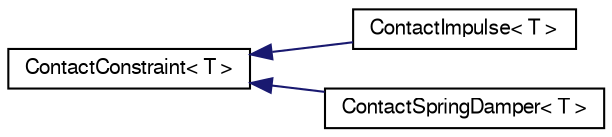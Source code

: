 digraph "Graphical Class Hierarchy"
{
  edge [fontname="FreeSans",fontsize="10",labelfontname="FreeSans",labelfontsize="10"];
  node [fontname="FreeSans",fontsize="10",shape=record];
  rankdir="LR";
  Node1 [label="ContactConstraint\< T \>",height=0.2,width=0.4,color="black", fillcolor="white", style="filled",URL="$d7/d6c/class_contact_constraint.html"];
  Node1 -> Node2 [dir="back",color="midnightblue",fontsize="10",style="solid",fontname="FreeSans"];
  Node2 [label="ContactImpulse\< T \>",height=0.2,width=0.4,color="black", fillcolor="white", style="filled",URL="$d2/dc6/class_contact_impulse.html"];
  Node1 -> Node3 [dir="back",color="midnightblue",fontsize="10",style="solid",fontname="FreeSans"];
  Node3 [label="ContactSpringDamper\< T \>",height=0.2,width=0.4,color="black", fillcolor="white", style="filled",URL="$d0/df2/class_contact_spring_damper.html"];
}
